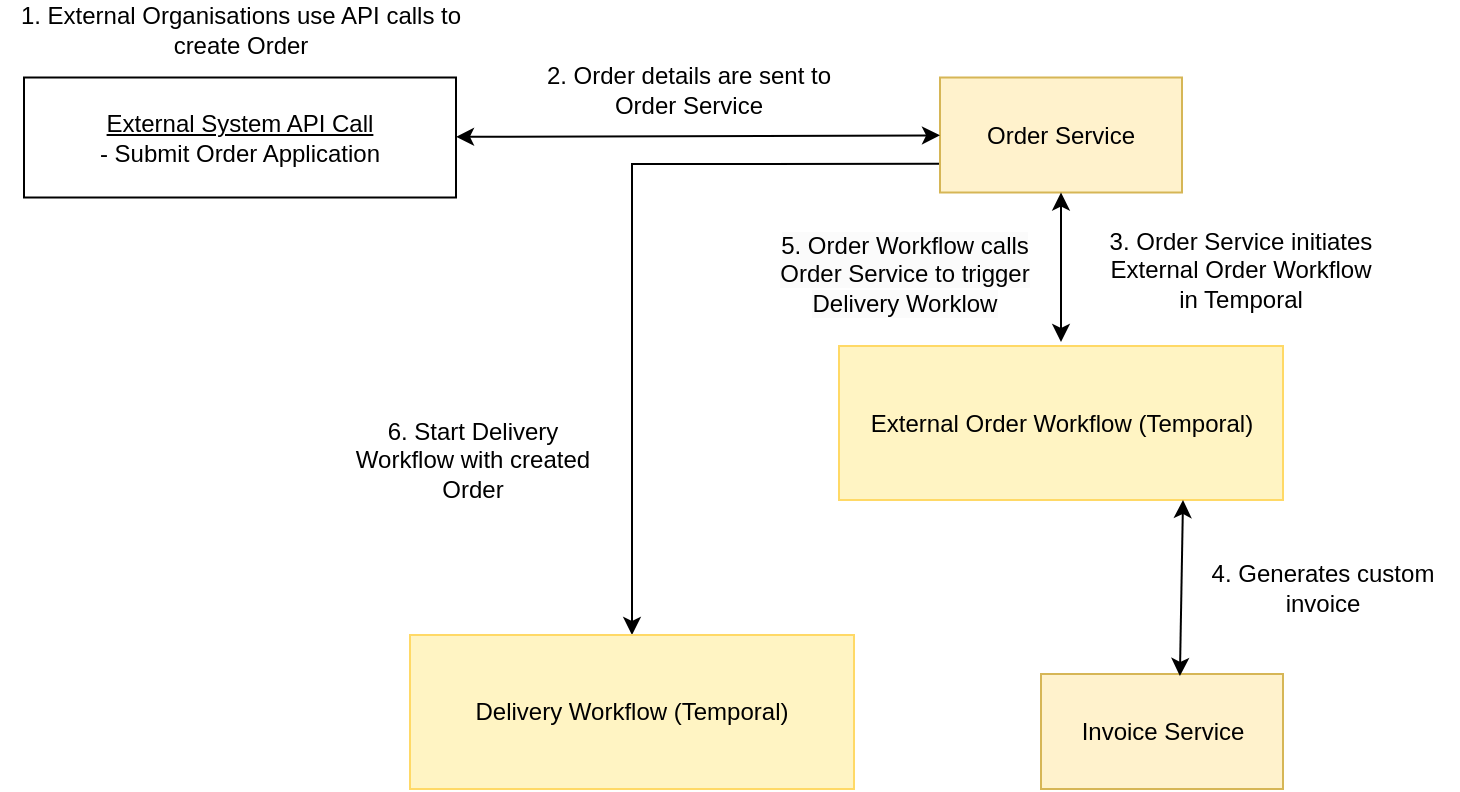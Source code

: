 <mxfile>
    <diagram name="Page-1" id="AIPoxRdhrtce3UdJt4KN">
        <mxGraphModel dx="576" dy="422" grid="0" gridSize="10" guides="1" tooltips="1" connect="1" arrows="1" fold="1" page="1" pageScale="1" pageWidth="827" pageHeight="1169" math="0" shadow="0">
            <root>
                <mxCell id="0"/>
                <mxCell id="1" parent="0"/>
                <mxCell id="uWxkei3LBMc92IfPlKmw-2" value="&lt;u&gt;External System API Call&lt;/u&gt;&lt;div&gt;- Submit Order Application&lt;/div&gt;" style="rounded=0;whiteSpace=wrap;html=1;" parent="1" vertex="1">
                    <mxGeometry x="32" y="58.75" width="216" height="60" as="geometry"/>
                </mxCell>
                <mxCell id="2" style="edgeStyle=none;html=1;exitX=0;exitY=0.75;exitDx=0;exitDy=0;entryX=0.5;entryY=0;entryDx=0;entryDy=0;rounded=0;curved=0;" parent="1" source="uWxkei3LBMc92IfPlKmw-4" target="3v4G5k-9SBofemgfU9J0-18" edge="1">
                    <mxGeometry relative="1" as="geometry">
                        <Array as="points">
                            <mxPoint x="336" y="102"/>
                        </Array>
                    </mxGeometry>
                </mxCell>
                <mxCell id="uWxkei3LBMc92IfPlKmw-4" value="Order Service" style="rounded=0;whiteSpace=wrap;html=1;fillColor=#fff2cc;strokeColor=#d6b656;" parent="1" vertex="1">
                    <mxGeometry x="490" y="58.75" width="121" height="57.5" as="geometry"/>
                </mxCell>
                <mxCell id="uWxkei3LBMc92IfPlKmw-7" value="1. External Organisations use API calls to create Order" style="text;html=1;align=center;verticalAlign=middle;whiteSpace=wrap;rounded=0;" parent="1" vertex="1">
                    <mxGeometry x="20.5" y="20" width="239" height="30" as="geometry"/>
                </mxCell>
                <mxCell id="uWxkei3LBMc92IfPlKmw-12" value="" style="endArrow=classic;startArrow=classic;html=1;rounded=0;" parent="1" source="uWxkei3LBMc92IfPlKmw-2" target="uWxkei3LBMc92IfPlKmw-4" edge="1">
                    <mxGeometry width="50" height="50" relative="1" as="geometry">
                        <mxPoint x="359" y="307" as="sourcePoint"/>
                        <mxPoint x="409" y="257" as="targetPoint"/>
                    </mxGeometry>
                </mxCell>
                <mxCell id="uWxkei3LBMc92IfPlKmw-13" value="" style="endArrow=classic;startArrow=classic;html=1;rounded=0;entryX=0.5;entryY=1;entryDx=0;entryDy=0;" parent="1" target="uWxkei3LBMc92IfPlKmw-4" edge="1">
                    <mxGeometry width="50" height="50" relative="1" as="geometry">
                        <mxPoint x="550.5" y="191" as="sourcePoint"/>
                        <mxPoint x="424" y="120.289" as="targetPoint"/>
                    </mxGeometry>
                </mxCell>
                <mxCell id="3v4G5k-9SBofemgfU9J0-1" value="2. Order details are sent to &lt;br&gt;Order Service" style="text;html=1;align=center;verticalAlign=middle;whiteSpace=wrap;rounded=0;" parent="1" vertex="1">
                    <mxGeometry x="245" y="50" width="239" height="30" as="geometry"/>
                </mxCell>
                <mxCell id="3v4G5k-9SBofemgfU9J0-18" value="Delivery Workflow (Temporal)" style="rounded=0;whiteSpace=wrap;html=1;fillColor=light-dark(#FFF4C3,var(--ge-dark-color, #121212));strokeColor=light-dark(#FFD966,#FFFFFF);" parent="1" vertex="1">
                    <mxGeometry x="225" y="337.5" width="222" height="77" as="geometry"/>
                </mxCell>
                <mxCell id="sGVSHZmp7kZCRn9jOwzH-1" value="External Order Workflow (Temporal)" style="rounded=0;whiteSpace=wrap;html=1;fillColor=light-dark(#FFF4C3,var(--ge-dark-color, #121212));strokeColor=light-dark(#FFD966,#FFFFFF);" parent="1" vertex="1">
                    <mxGeometry x="439.5" y="193" width="222" height="77" as="geometry"/>
                </mxCell>
                <mxCell id="sGVSHZmp7kZCRn9jOwzH-2" value="Invoice Service" style="rounded=0;whiteSpace=wrap;html=1;fillColor=#fff2cc;strokeColor=#d6b656;" parent="1" vertex="1">
                    <mxGeometry x="540.5" y="357" width="121" height="57.5" as="geometry"/>
                </mxCell>
                <mxCell id="sGVSHZmp7kZCRn9jOwzH-3" value="3. Order Service initiates External Order Workflow in Temporal" style="text;html=1;align=center;verticalAlign=middle;whiteSpace=wrap;rounded=0;" parent="1" vertex="1">
                    <mxGeometry x="573" y="140" width="135" height="30" as="geometry"/>
                </mxCell>
                <mxCell id="sGVSHZmp7kZCRn9jOwzH-4" value="4. Generates custom invoice" style="text;html=1;align=center;verticalAlign=middle;whiteSpace=wrap;rounded=0;" parent="1" vertex="1">
                    <mxGeometry x="614" y="299" width="135" height="30" as="geometry"/>
                </mxCell>
                <mxCell id="sGVSHZmp7kZCRn9jOwzH-5" value="" style="endArrow=classic;startArrow=classic;html=1;rounded=0;entryX=0.5;entryY=1;entryDx=0;entryDy=0;exitX=0.574;exitY=0.017;exitDx=0;exitDy=0;exitPerimeter=0;" parent="1" source="sGVSHZmp7kZCRn9jOwzH-2" edge="1">
                    <mxGeometry width="50" height="50" relative="1" as="geometry">
                        <mxPoint x="611" y="345" as="sourcePoint"/>
                        <mxPoint x="611.5" y="270" as="targetPoint"/>
                    </mxGeometry>
                </mxCell>
                <mxCell id="sGVSHZmp7kZCRn9jOwzH-7" value="6. Start Delivery Workflow with created Order" style="text;html=1;align=center;verticalAlign=middle;whiteSpace=wrap;rounded=0;" parent="1" vertex="1">
                    <mxGeometry x="189" y="235" width="135" height="30" as="geometry"/>
                </mxCell>
                <mxCell id="11" value="&lt;span style=&quot;color: rgb(0, 0, 0); font-family: Helvetica; font-size: 12px; font-style: normal; font-variant-ligatures: normal; font-variant-caps: normal; font-weight: 400; letter-spacing: normal; orphans: 2; text-indent: 0px; text-transform: none; widows: 2; word-spacing: 0px; -webkit-text-stroke-width: 0px; white-space: normal; background-color: rgb(251, 251, 251); text-decoration-thickness: initial; text-decoration-style: initial; text-decoration-color: initial; float: none; display: inline !important;&quot;&gt;5. Order Workflow calls Order Service to trigger Delivery Worklow&lt;/span&gt;" style="text;whiteSpace=wrap;html=1;align=center;" vertex="1" parent="1">
                    <mxGeometry x="402" y="129" width="141" height="36" as="geometry"/>
                </mxCell>
            </root>
        </mxGraphModel>
    </diagram>
</mxfile>